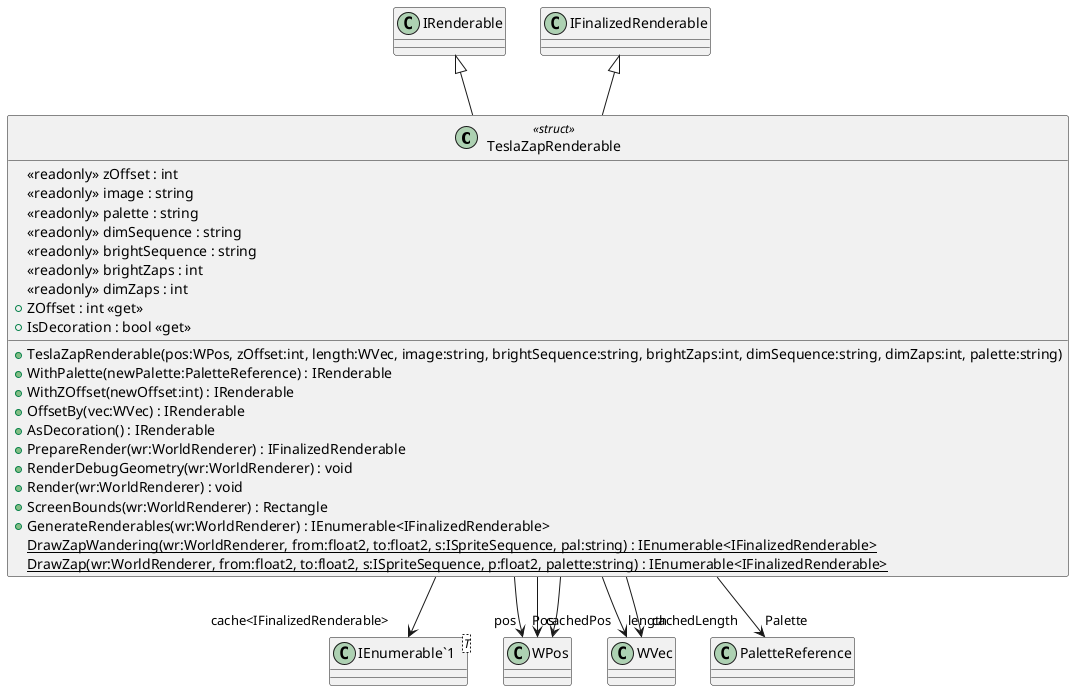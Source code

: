 @startuml
class TeslaZapRenderable <<struct>> {
    <<readonly>> zOffset : int
    <<readonly>> image : string
    <<readonly>> palette : string
    <<readonly>> dimSequence : string
    <<readonly>> brightSequence : string
    <<readonly>> brightZaps : int
    <<readonly>> dimZaps : int
    + TeslaZapRenderable(pos:WPos, zOffset:int, length:WVec, image:string, brightSequence:string, brightZaps:int, dimSequence:string, dimZaps:int, palette:string)
    + ZOffset : int <<get>>
    + IsDecoration : bool <<get>>
    + WithPalette(newPalette:PaletteReference) : IRenderable
    + WithZOffset(newOffset:int) : IRenderable
    + OffsetBy(vec:WVec) : IRenderable
    + AsDecoration() : IRenderable
    + PrepareRender(wr:WorldRenderer) : IFinalizedRenderable
    + RenderDebugGeometry(wr:WorldRenderer) : void
    + Render(wr:WorldRenderer) : void
    + ScreenBounds(wr:WorldRenderer) : Rectangle
    + GenerateRenderables(wr:WorldRenderer) : IEnumerable<IFinalizedRenderable>
    {static} DrawZapWandering(wr:WorldRenderer, from:float2, to:float2, s:ISpriteSequence, pal:string) : IEnumerable<IFinalizedRenderable>
    {static} DrawZap(wr:WorldRenderer, from:float2, to:float2, s:ISpriteSequence, p:float2, palette:string) : IEnumerable<IFinalizedRenderable>
}
class "IEnumerable`1"<T> {
}
IRenderable <|-- TeslaZapRenderable
IFinalizedRenderable <|-- TeslaZapRenderable
TeslaZapRenderable --> "pos" WPos
TeslaZapRenderable --> "length" WVec
TeslaZapRenderable --> "cachedPos" WPos
TeslaZapRenderable --> "cachedLength" WVec
TeslaZapRenderable --> "cache<IFinalizedRenderable>" "IEnumerable`1"
TeslaZapRenderable --> "Pos" WPos
TeslaZapRenderable --> "Palette" PaletteReference
@enduml
